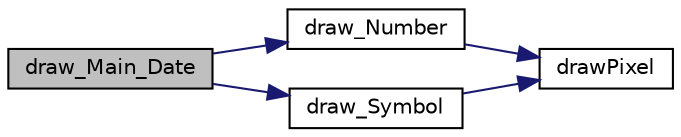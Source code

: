 digraph "draw_Main_Date"
{
 // LATEX_PDF_SIZE
  edge [fontname="Helvetica",fontsize="10",labelfontname="Helvetica",labelfontsize="10"];
  node [fontname="Helvetica",fontsize="10",shape=record];
  rankdir="LR";
  Node1 [label="draw_Main_Date",height=0.2,width=0.4,color="black", fillcolor="grey75", style="filled", fontcolor="black",tooltip="Draws the date in the main menu."];
  Node1 -> Node2 [color="midnightblue",fontsize="10",style="solid",fontname="Helvetica"];
  Node2 [label="draw_Number",height=0.2,width=0.4,color="black", fillcolor="white", style="filled",URL="$_menus_8c.html#ad6695b0cd150a5b834a17dcaf664c884",tooltip="Draws a specific number in a certain position."];
  Node2 -> Node3 [color="midnightblue",fontsize="10",style="solid",fontname="Helvetica"];
  Node3 [label="drawPixel",height=0.2,width=0.4,color="black", fillcolor="white", style="filled",URL="$_videocard_8c.html#a6091a4bd04596e6e8e39b7dee1e1b118",tooltip="Draws a certain pixel with a specific colour in the secondary buffer."];
  Node1 -> Node4 [color="midnightblue",fontsize="10",style="solid",fontname="Helvetica"];
  Node4 [label="draw_Symbol",height=0.2,width=0.4,color="black", fillcolor="white", style="filled",URL="$_menus_8c.html#add2b6827038a412296d2c160ea053c01",tooltip="Draws a specific symbol in a certain position."];
  Node4 -> Node3 [color="midnightblue",fontsize="10",style="solid",fontname="Helvetica"];
}
